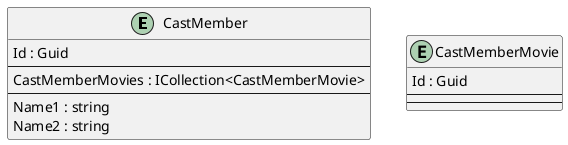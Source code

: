 @startuml

entity CastMember {
    Id : Guid
    --
    CastMemberMovies : ICollection<CastMemberMovie>
    ' CastMemberKeyCodePlaceholder
    --
    Name1 : string
    Name2 : string
    ' CastMemberPropertyCodePlaceholder
}

entity CastMemberMovie {
    Id : Guid
    --
    ' CastMemberMovieKeyCodePlaceholder
    --
    ' CastMemberMoviePropertyCodePlaceholder
}

' EntityCodePlaceholder

' RelationshipCodePlaceholder

@enduml
